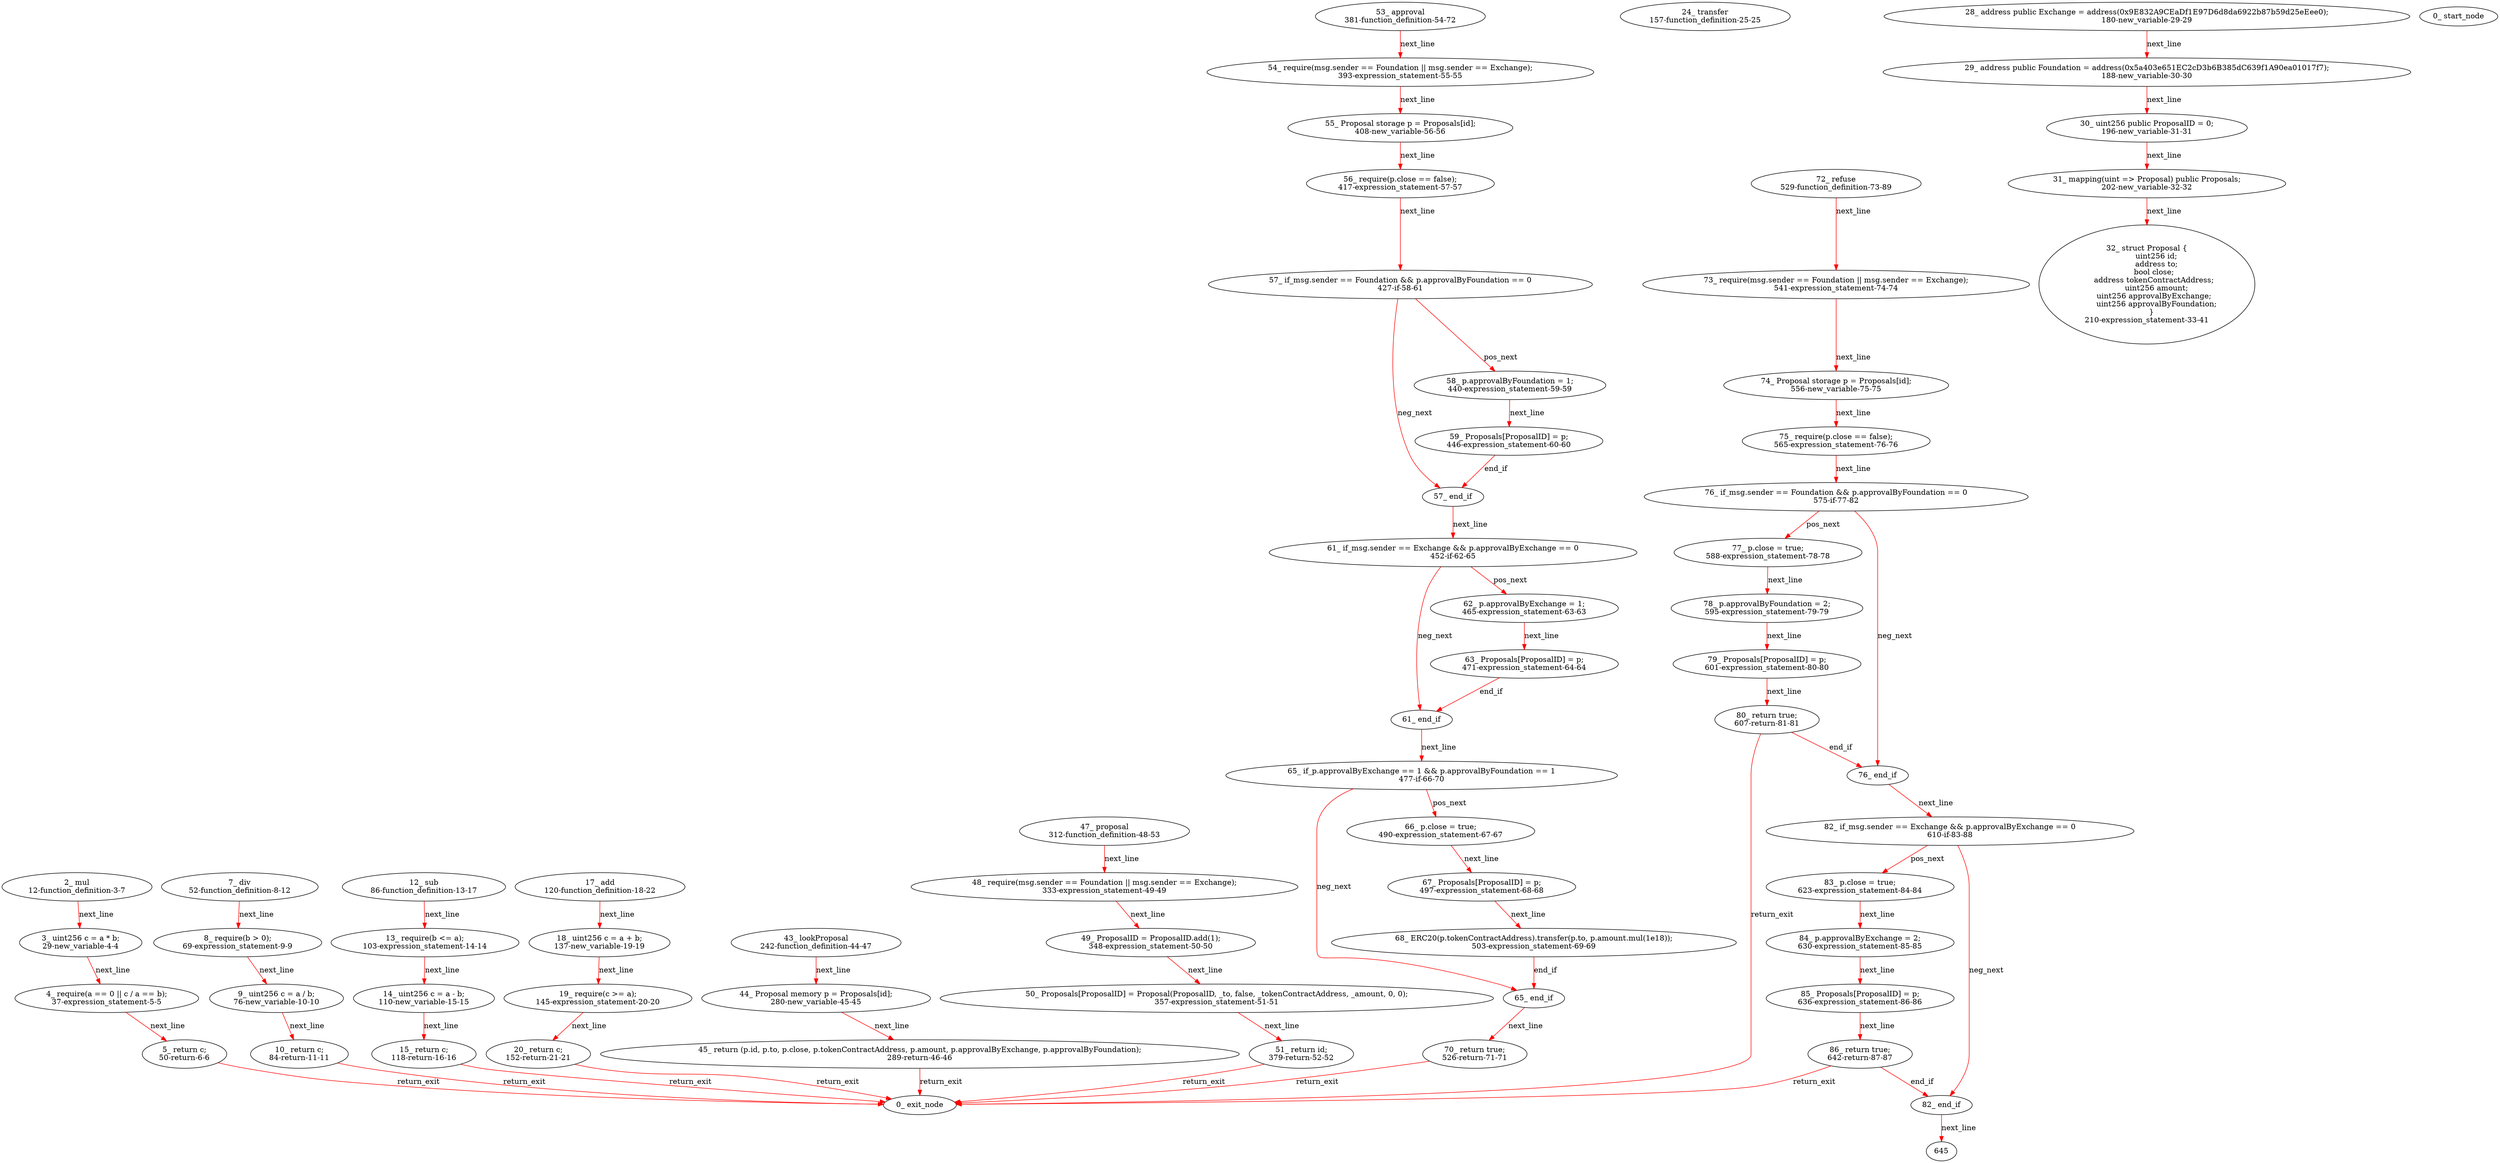 digraph  {
12 [label="2_ mul\n12-function_definition-3-7", type_label=function_definition];
29 [label="3_ uint256 c = a * b;\n29-new_variable-4-4", type_label=new_variable];
37 [label="4_ require(a == 0 || c / a == b);\n37-expression_statement-5-5", type_label=expression_statement];
50 [label="5_ return c;\n50-return-6-6", type_label=return];
52 [label="7_ div\n52-function_definition-8-12", type_label=function_definition];
69 [label="8_ require(b > 0);\n69-expression_statement-9-9", type_label=expression_statement];
76 [label="9_ uint256 c = a / b;\n76-new_variable-10-10", type_label=new_variable];
84 [label="10_ return c;\n84-return-11-11", type_label=return];
86 [label="12_ sub\n86-function_definition-13-17", type_label=function_definition];
103 [label="13_ require(b <= a);\n103-expression_statement-14-14", type_label=expression_statement];
110 [label="14_ uint256 c = a - b;\n110-new_variable-15-15", type_label=new_variable];
118 [label="15_ return c;\n118-return-16-16", type_label=return];
120 [label="17_ add\n120-function_definition-18-22", type_label=function_definition];
137 [label="18_ uint256 c = a + b;\n137-new_variable-19-19", type_label=new_variable];
145 [label="19_ require(c >= a);\n145-expression_statement-20-20", type_label=expression_statement];
152 [label="20_ return c;\n152-return-21-21", type_label=return];
157 [label="24_ transfer\n157-function_definition-25-25", type_label=function_definition];
180 [label="28_ address public Exchange = address(0x9E832A9CEaDf1E97D6d8da6922b87b59d25eEee0);\n180-new_variable-29-29", type_label=new_variable];
188 [label="29_ address public Foundation = address(0x5a403e651EC2cD3b6B385dC639f1A90ea01017f7);\n188-new_variable-30-30", type_label=new_variable];
196 [label="30_ uint256 public ProposalID = 0;\n196-new_variable-31-31", type_label=new_variable];
202 [label="31_ mapping(uint => Proposal) public Proposals;\n202-new_variable-32-32", type_label=new_variable];
210 [label="32_ struct Proposal {\n        uint256 id;\n        address to;\n        bool close;  \n        address tokenContractAddress;  \n        uint256 amount;\n        uint256 approvalByExchange;  \n        uint256 approvalByFoundation;\n    }\n210-expression_statement-33-41", type_label=expression_statement];
242 [label="43_ lookProposal\n242-function_definition-44-47", type_label=function_definition];
280 [label="44_ Proposal memory p = Proposals[id];\n280-new_variable-45-45", type_label=new_variable];
289 [label="45_ return (p.id, p.to, p.close, p.tokenContractAddress, p.amount, p.approvalByExchange, p.approvalByFoundation);\n289-return-46-46", type_label=return];
312 [label="47_ proposal\n312-function_definition-48-53", type_label=function_definition];
333 [label="48_ require(msg.sender == Foundation || msg.sender == Exchange);\n333-expression_statement-49-49", type_label=expression_statement];
348 [label="49_ ProposalID = ProposalID.add(1);\n348-expression_statement-50-50", type_label=expression_statement];
357 [label="50_ Proposals[ProposalID] = Proposal(ProposalID, _to, false, _tokenContractAddress, _amount, 0, 0);\n357-expression_statement-51-51", type_label=expression_statement];
379 [label="51_ return id;\n379-return-52-52", type_label=return];
381 [label="53_ approval\n381-function_definition-54-72", type_label=function_definition];
393 [label="54_ require(msg.sender == Foundation || msg.sender == Exchange);\n393-expression_statement-55-55", type_label=expression_statement];
408 [label="55_ Proposal storage p = Proposals[id];\n408-new_variable-56-56", type_label=new_variable];
417 [label="56_ require(p.close == false);\n417-expression_statement-57-57", type_label=expression_statement];
427 [label="57_ if_msg.sender == Foundation && p.approvalByFoundation == 0\n427-if-58-61", type_label=if];
1073 [label="57_ end_if", type_label=end_if];
440 [label="58_ p.approvalByFoundation = 1;\n440-expression_statement-59-59", type_label=expression_statement];
446 [label="59_ Proposals[ProposalID] = p;\n446-expression_statement-60-60", type_label=expression_statement];
452 [label="61_ if_msg.sender == Exchange && p.approvalByExchange == 0\n452-if-62-65", type_label=if];
1098 [label="61_ end_if", type_label=end_if];
465 [label="62_ p.approvalByExchange = 1;\n465-expression_statement-63-63", type_label=expression_statement];
471 [label="63_ Proposals[ProposalID] = p;\n471-expression_statement-64-64", type_label=expression_statement];
477 [label="65_ if_p.approvalByExchange == 1 && p.approvalByFoundation == 1\n477-if-66-70", type_label=if];
1123 [label="65_ end_if", type_label=end_if];
490 [label="66_ p.close = true;\n490-expression_statement-67-67", type_label=expression_statement];
497 [label="67_ Proposals[ProposalID] = p;\n497-expression_statement-68-68", type_label=expression_statement];
503 [label="68_ ERC20(p.tokenContractAddress).transfer(p.to, p.amount.mul(1e18));\n503-expression_statement-69-69", type_label=expression_statement];
526 [label="70_ return true;\n526-return-71-71", type_label=return];
529 [label="72_ refuse\n529-function_definition-73-89", type_label=function_definition];
541 [label="73_ require(msg.sender == Foundation || msg.sender == Exchange);\n541-expression_statement-74-74", type_label=expression_statement];
556 [label="74_ Proposal storage p = Proposals[id];\n556-new_variable-75-75", type_label=new_variable];
565 [label="75_ require(p.close == false);\n565-expression_statement-76-76", type_label=expression_statement];
575 [label="76_ if_msg.sender == Foundation && p.approvalByFoundation == 0\n575-if-77-82", type_label=if];
1221 [label="76_ end_if", type_label=end_if];
588 [label="77_ p.close = true;\n588-expression_statement-78-78", type_label=expression_statement];
595 [label="78_ p.approvalByFoundation = 2;\n595-expression_statement-79-79", type_label=expression_statement];
601 [label="79_ Proposals[ProposalID] = p;\n601-expression_statement-80-80", type_label=expression_statement];
607 [label="80_ return true;\n607-return-81-81", type_label=return];
610 [label="82_ if_msg.sender == Exchange && p.approvalByExchange == 0\n610-if-83-88", type_label=if];
1256 [label="82_ end_if", type_label=end_if];
623 [label="83_ p.close = true;\n623-expression_statement-84-84", type_label=expression_statement];
630 [label="84_ p.approvalByExchange = 2;\n630-expression_statement-85-85", type_label=expression_statement];
636 [label="85_ Proposals[ProposalID] = p;\n636-expression_statement-86-86", type_label=expression_statement];
642 [label="86_ return true;\n642-return-87-87", type_label=return];
1 [label="0_ start_node", type_label=start];
2 [label="0_ exit_node", type_label=exit];
645;
12 -> 29  [color=red, controlflow_type=next_line, edge_type=CFG_edge, key=0, label=next_line];
29 -> 37  [color=red, controlflow_type=next_line, edge_type=CFG_edge, key=0, label=next_line];
37 -> 50  [color=red, controlflow_type=next_line, edge_type=CFG_edge, key=0, label=next_line];
50 -> 2  [color=red, controlflow_type=return_exit, edge_type=CFG_edge, key=0, label=return_exit];
52 -> 69  [color=red, controlflow_type=next_line, edge_type=CFG_edge, key=0, label=next_line];
69 -> 76  [color=red, controlflow_type=next_line, edge_type=CFG_edge, key=0, label=next_line];
76 -> 84  [color=red, controlflow_type=next_line, edge_type=CFG_edge, key=0, label=next_line];
84 -> 2  [color=red, controlflow_type=return_exit, edge_type=CFG_edge, key=0, label=return_exit];
86 -> 103  [color=red, controlflow_type=next_line, edge_type=CFG_edge, key=0, label=next_line];
103 -> 110  [color=red, controlflow_type=next_line, edge_type=CFG_edge, key=0, label=next_line];
110 -> 118  [color=red, controlflow_type=next_line, edge_type=CFG_edge, key=0, label=next_line];
118 -> 2  [color=red, controlflow_type=return_exit, edge_type=CFG_edge, key=0, label=return_exit];
120 -> 137  [color=red, controlflow_type=next_line, edge_type=CFG_edge, key=0, label=next_line];
137 -> 145  [color=red, controlflow_type=next_line, edge_type=CFG_edge, key=0, label=next_line];
145 -> 152  [color=red, controlflow_type=next_line, edge_type=CFG_edge, key=0, label=next_line];
152 -> 2  [color=red, controlflow_type=return_exit, edge_type=CFG_edge, key=0, label=return_exit];
180 -> 188  [color=red, controlflow_type=next_line, edge_type=CFG_edge, key=0, label=next_line];
188 -> 196  [color=red, controlflow_type=next_line, edge_type=CFG_edge, key=0, label=next_line];
196 -> 202  [color=red, controlflow_type=next_line, edge_type=CFG_edge, key=0, label=next_line];
202 -> 210  [color=red, controlflow_type=next_line, edge_type=CFG_edge, key=0, label=next_line];
242 -> 280  [color=red, controlflow_type=next_line, edge_type=CFG_edge, key=0, label=next_line];
280 -> 289  [color=red, controlflow_type=next_line, edge_type=CFG_edge, key=0, label=next_line];
289 -> 2  [color=red, controlflow_type=return_exit, edge_type=CFG_edge, key=0, label=return_exit];
312 -> 333  [color=red, controlflow_type=next_line, edge_type=CFG_edge, key=0, label=next_line];
333 -> 348  [color=red, controlflow_type=next_line, edge_type=CFG_edge, key=0, label=next_line];
348 -> 357  [color=red, controlflow_type=next_line, edge_type=CFG_edge, key=0, label=next_line];
357 -> 379  [color=red, controlflow_type=next_line, edge_type=CFG_edge, key=0, label=next_line];
379 -> 2  [color=red, controlflow_type=return_exit, edge_type=CFG_edge, key=0, label=return_exit];
381 -> 393  [color=red, controlflow_type=next_line, edge_type=CFG_edge, key=0, label=next_line];
393 -> 408  [color=red, controlflow_type=next_line, edge_type=CFG_edge, key=0, label=next_line];
408 -> 417  [color=red, controlflow_type=next_line, edge_type=CFG_edge, key=0, label=next_line];
417 -> 427  [color=red, controlflow_type=next_line, edge_type=CFG_edge, key=0, label=next_line];
427 -> 440  [color=red, controlflow_type=pos_next, edge_type=CFG_edge, key=0, label=pos_next];
427 -> 1073  [color=red, controlflow_type=neg_next, edge_type=CFG_edge, key=0, label=neg_next];
1073 -> 452  [color=red, controlflow_type=next_line, edge_type=CFG_edge, key=0, label=next_line];
440 -> 446  [color=red, controlflow_type=next_line, edge_type=CFG_edge, key=0, label=next_line];
446 -> 1073  [color=red, controlflow_type=end_if, edge_type=CFG_edge, key=0, label=end_if];
452 -> 465  [color=red, controlflow_type=pos_next, edge_type=CFG_edge, key=0, label=pos_next];
452 -> 1098  [color=red, controlflow_type=neg_next, edge_type=CFG_edge, key=0, label=neg_next];
1098 -> 477  [color=red, controlflow_type=next_line, edge_type=CFG_edge, key=0, label=next_line];
465 -> 471  [color=red, controlflow_type=next_line, edge_type=CFG_edge, key=0, label=next_line];
471 -> 1098  [color=red, controlflow_type=end_if, edge_type=CFG_edge, key=0, label=end_if];
477 -> 490  [color=red, controlflow_type=pos_next, edge_type=CFG_edge, key=0, label=pos_next];
477 -> 1123  [color=red, controlflow_type=neg_next, edge_type=CFG_edge, key=0, label=neg_next];
1123 -> 526  [color=red, controlflow_type=next_line, edge_type=CFG_edge, key=0, label=next_line];
490 -> 497  [color=red, controlflow_type=next_line, edge_type=CFG_edge, key=0, label=next_line];
497 -> 503  [color=red, controlflow_type=next_line, edge_type=CFG_edge, key=0, label=next_line];
503 -> 1123  [color=red, controlflow_type=end_if, edge_type=CFG_edge, key=0, label=end_if];
526 -> 2  [color=red, controlflow_type=return_exit, edge_type=CFG_edge, key=0, label=return_exit];
529 -> 541  [color=red, controlflow_type=next_line, edge_type=CFG_edge, key=0, label=next_line];
541 -> 556  [color=red, controlflow_type=next_line, edge_type=CFG_edge, key=0, label=next_line];
556 -> 565  [color=red, controlflow_type=next_line, edge_type=CFG_edge, key=0, label=next_line];
565 -> 575  [color=red, controlflow_type=next_line, edge_type=CFG_edge, key=0, label=next_line];
575 -> 588  [color=red, controlflow_type=pos_next, edge_type=CFG_edge, key=0, label=pos_next];
575 -> 1221  [color=red, controlflow_type=neg_next, edge_type=CFG_edge, key=0, label=neg_next];
1221 -> 610  [color=red, controlflow_type=next_line, edge_type=CFG_edge, key=0, label=next_line];
588 -> 595  [color=red, controlflow_type=next_line, edge_type=CFG_edge, key=0, label=next_line];
595 -> 601  [color=red, controlflow_type=next_line, edge_type=CFG_edge, key=0, label=next_line];
601 -> 607  [color=red, controlflow_type=next_line, edge_type=CFG_edge, key=0, label=next_line];
607 -> 1221  [color=red, controlflow_type=end_if, edge_type=CFG_edge, key=0, label=end_if];
607 -> 2  [color=red, controlflow_type=return_exit, edge_type=CFG_edge, key=0, label=return_exit];
610 -> 623  [color=red, controlflow_type=pos_next, edge_type=CFG_edge, key=0, label=pos_next];
610 -> 1256  [color=red, controlflow_type=neg_next, edge_type=CFG_edge, key=0, label=neg_next];
1256 -> 645  [color=red, controlflow_type=next_line, edge_type=CFG_edge, key=0, label=next_line];
623 -> 630  [color=red, controlflow_type=next_line, edge_type=CFG_edge, key=0, label=next_line];
630 -> 636  [color=red, controlflow_type=next_line, edge_type=CFG_edge, key=0, label=next_line];
636 -> 642  [color=red, controlflow_type=next_line, edge_type=CFG_edge, key=0, label=next_line];
642 -> 1256  [color=red, controlflow_type=end_if, edge_type=CFG_edge, key=0, label=end_if];
642 -> 2  [color=red, controlflow_type=return_exit, edge_type=CFG_edge, key=0, label=return_exit];
}
